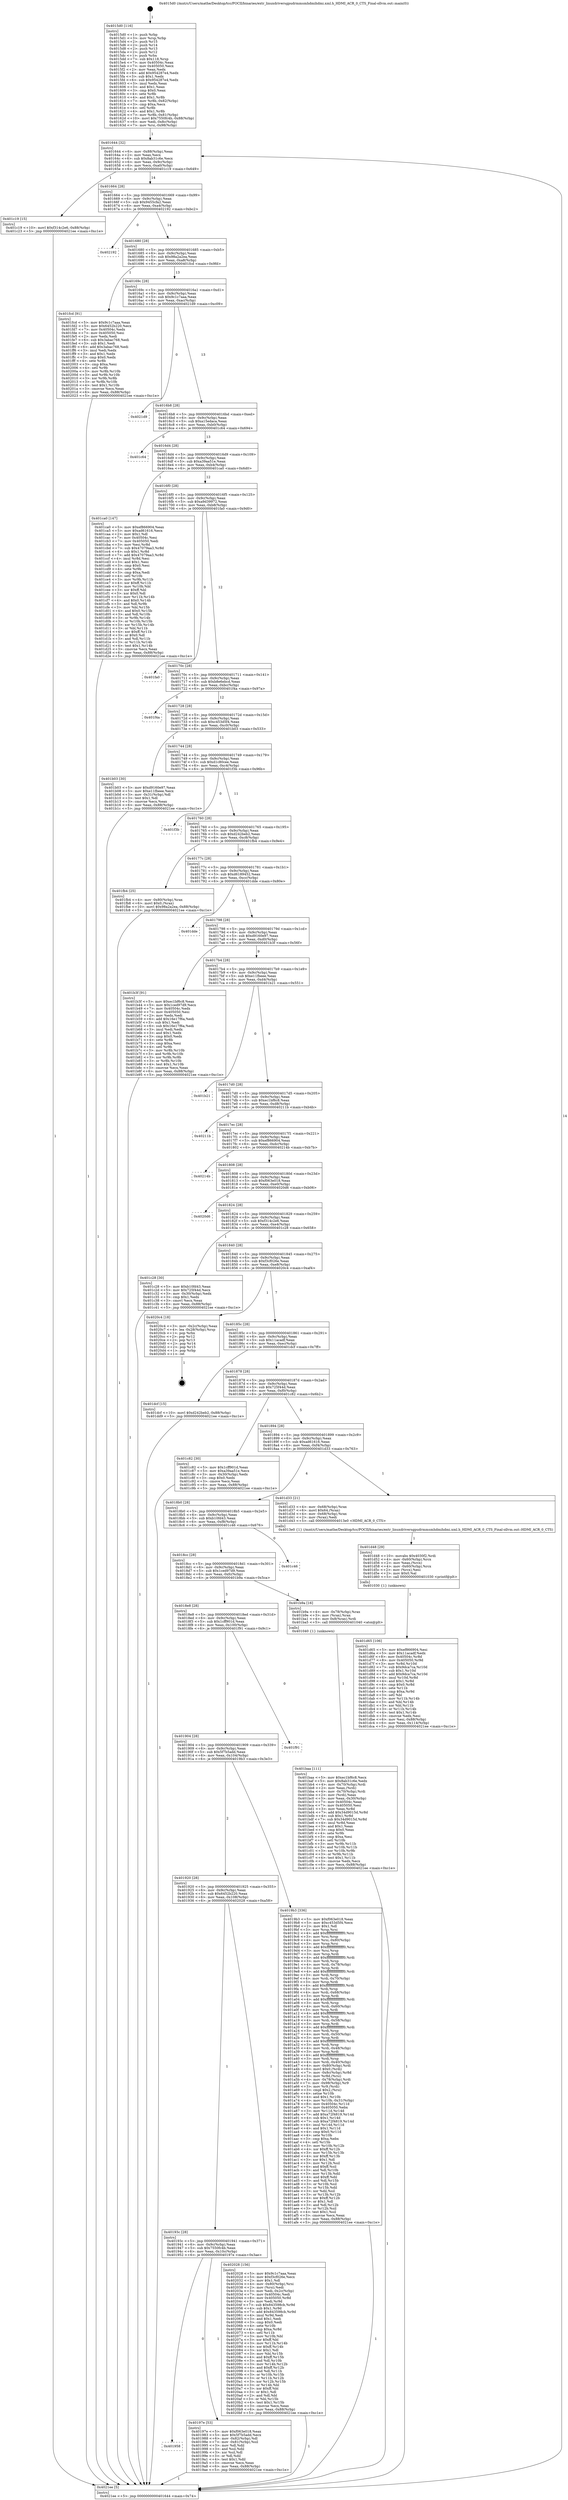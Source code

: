 digraph "0x4015d0" {
  label = "0x4015d0 (/mnt/c/Users/mathe/Desktop/tcc/POCII/binaries/extr_linuxdriversgpudrmmsmhdmihdmi.xml.h_HDMI_ACR_0_CTS_Final-ollvm.out::main(0))"
  labelloc = "t"
  node[shape=record]

  Entry [label="",width=0.3,height=0.3,shape=circle,fillcolor=black,style=filled]
  "0x401644" [label="{
     0x401644 [32]\l
     | [instrs]\l
     &nbsp;&nbsp;0x401644 \<+6\>: mov -0x88(%rbp),%eax\l
     &nbsp;&nbsp;0x40164a \<+2\>: mov %eax,%ecx\l
     &nbsp;&nbsp;0x40164c \<+6\>: sub $0x8ab31c6e,%ecx\l
     &nbsp;&nbsp;0x401652 \<+6\>: mov %eax,-0x9c(%rbp)\l
     &nbsp;&nbsp;0x401658 \<+6\>: mov %ecx,-0xa0(%rbp)\l
     &nbsp;&nbsp;0x40165e \<+6\>: je 0000000000401c19 \<main+0x649\>\l
  }"]
  "0x401c19" [label="{
     0x401c19 [15]\l
     | [instrs]\l
     &nbsp;&nbsp;0x401c19 \<+10\>: movl $0xf314c2e6,-0x88(%rbp)\l
     &nbsp;&nbsp;0x401c23 \<+5\>: jmp 00000000004021ee \<main+0xc1e\>\l
  }"]
  "0x401664" [label="{
     0x401664 [28]\l
     | [instrs]\l
     &nbsp;&nbsp;0x401664 \<+5\>: jmp 0000000000401669 \<main+0x99\>\l
     &nbsp;&nbsp;0x401669 \<+6\>: mov -0x9c(%rbp),%eax\l
     &nbsp;&nbsp;0x40166f \<+5\>: sub $0x9455cfa2,%eax\l
     &nbsp;&nbsp;0x401674 \<+6\>: mov %eax,-0xa4(%rbp)\l
     &nbsp;&nbsp;0x40167a \<+6\>: je 0000000000402192 \<main+0xbc2\>\l
  }"]
  Exit [label="",width=0.3,height=0.3,shape=circle,fillcolor=black,style=filled,peripheries=2]
  "0x402192" [label="{
     0x402192\l
  }", style=dashed]
  "0x401680" [label="{
     0x401680 [28]\l
     | [instrs]\l
     &nbsp;&nbsp;0x401680 \<+5\>: jmp 0000000000401685 \<main+0xb5\>\l
     &nbsp;&nbsp;0x401685 \<+6\>: mov -0x9c(%rbp),%eax\l
     &nbsp;&nbsp;0x40168b \<+5\>: sub $0x98a2a2ea,%eax\l
     &nbsp;&nbsp;0x401690 \<+6\>: mov %eax,-0xa8(%rbp)\l
     &nbsp;&nbsp;0x401696 \<+6\>: je 0000000000401fcd \<main+0x9fd\>\l
  }"]
  "0x401d65" [label="{
     0x401d65 [106]\l
     | [instrs]\l
     &nbsp;&nbsp;0x401d65 \<+5\>: mov $0xef866904,%esi\l
     &nbsp;&nbsp;0x401d6a \<+5\>: mov $0x11acadf,%edx\l
     &nbsp;&nbsp;0x401d6f \<+8\>: mov 0x40504c,%r8d\l
     &nbsp;&nbsp;0x401d77 \<+8\>: mov 0x405050,%r9d\l
     &nbsp;&nbsp;0x401d7f \<+3\>: mov %r8d,%r10d\l
     &nbsp;&nbsp;0x401d82 \<+7\>: sub $0x9dca7ca,%r10d\l
     &nbsp;&nbsp;0x401d89 \<+4\>: sub $0x1,%r10d\l
     &nbsp;&nbsp;0x401d8d \<+7\>: add $0x9dca7ca,%r10d\l
     &nbsp;&nbsp;0x401d94 \<+4\>: imul %r10d,%r8d\l
     &nbsp;&nbsp;0x401d98 \<+4\>: and $0x1,%r8d\l
     &nbsp;&nbsp;0x401d9c \<+4\>: cmp $0x0,%r8d\l
     &nbsp;&nbsp;0x401da0 \<+4\>: sete %r11b\l
     &nbsp;&nbsp;0x401da4 \<+4\>: cmp $0xa,%r9d\l
     &nbsp;&nbsp;0x401da8 \<+3\>: setl %bl\l
     &nbsp;&nbsp;0x401dab \<+3\>: mov %r11b,%r14b\l
     &nbsp;&nbsp;0x401dae \<+3\>: and %bl,%r14b\l
     &nbsp;&nbsp;0x401db1 \<+3\>: xor %bl,%r11b\l
     &nbsp;&nbsp;0x401db4 \<+3\>: or %r11b,%r14b\l
     &nbsp;&nbsp;0x401db7 \<+4\>: test $0x1,%r14b\l
     &nbsp;&nbsp;0x401dbb \<+3\>: cmovne %edx,%esi\l
     &nbsp;&nbsp;0x401dbe \<+6\>: mov %esi,-0x88(%rbp)\l
     &nbsp;&nbsp;0x401dc4 \<+6\>: mov %eax,-0x114(%rbp)\l
     &nbsp;&nbsp;0x401dca \<+5\>: jmp 00000000004021ee \<main+0xc1e\>\l
  }"]
  "0x401fcd" [label="{
     0x401fcd [91]\l
     | [instrs]\l
     &nbsp;&nbsp;0x401fcd \<+5\>: mov $0x9c1c7aaa,%eax\l
     &nbsp;&nbsp;0x401fd2 \<+5\>: mov $0x6452b220,%ecx\l
     &nbsp;&nbsp;0x401fd7 \<+7\>: mov 0x40504c,%edx\l
     &nbsp;&nbsp;0x401fde \<+7\>: mov 0x405050,%esi\l
     &nbsp;&nbsp;0x401fe5 \<+2\>: mov %edx,%edi\l
     &nbsp;&nbsp;0x401fe7 \<+6\>: sub $0x3abac768,%edi\l
     &nbsp;&nbsp;0x401fed \<+3\>: sub $0x1,%edi\l
     &nbsp;&nbsp;0x401ff0 \<+6\>: add $0x3abac768,%edi\l
     &nbsp;&nbsp;0x401ff6 \<+3\>: imul %edi,%edx\l
     &nbsp;&nbsp;0x401ff9 \<+3\>: and $0x1,%edx\l
     &nbsp;&nbsp;0x401ffc \<+3\>: cmp $0x0,%edx\l
     &nbsp;&nbsp;0x401fff \<+4\>: sete %r8b\l
     &nbsp;&nbsp;0x402003 \<+3\>: cmp $0xa,%esi\l
     &nbsp;&nbsp;0x402006 \<+4\>: setl %r9b\l
     &nbsp;&nbsp;0x40200a \<+3\>: mov %r8b,%r10b\l
     &nbsp;&nbsp;0x40200d \<+3\>: and %r9b,%r10b\l
     &nbsp;&nbsp;0x402010 \<+3\>: xor %r9b,%r8b\l
     &nbsp;&nbsp;0x402013 \<+3\>: or %r8b,%r10b\l
     &nbsp;&nbsp;0x402016 \<+4\>: test $0x1,%r10b\l
     &nbsp;&nbsp;0x40201a \<+3\>: cmovne %ecx,%eax\l
     &nbsp;&nbsp;0x40201d \<+6\>: mov %eax,-0x88(%rbp)\l
     &nbsp;&nbsp;0x402023 \<+5\>: jmp 00000000004021ee \<main+0xc1e\>\l
  }"]
  "0x40169c" [label="{
     0x40169c [28]\l
     | [instrs]\l
     &nbsp;&nbsp;0x40169c \<+5\>: jmp 00000000004016a1 \<main+0xd1\>\l
     &nbsp;&nbsp;0x4016a1 \<+6\>: mov -0x9c(%rbp),%eax\l
     &nbsp;&nbsp;0x4016a7 \<+5\>: sub $0x9c1c7aaa,%eax\l
     &nbsp;&nbsp;0x4016ac \<+6\>: mov %eax,-0xac(%rbp)\l
     &nbsp;&nbsp;0x4016b2 \<+6\>: je 00000000004021d9 \<main+0xc09\>\l
  }"]
  "0x401d48" [label="{
     0x401d48 [29]\l
     | [instrs]\l
     &nbsp;&nbsp;0x401d48 \<+10\>: movabs $0x4030f2,%rdi\l
     &nbsp;&nbsp;0x401d52 \<+4\>: mov -0x60(%rbp),%rcx\l
     &nbsp;&nbsp;0x401d56 \<+2\>: mov %eax,(%rcx)\l
     &nbsp;&nbsp;0x401d58 \<+4\>: mov -0x60(%rbp),%rcx\l
     &nbsp;&nbsp;0x401d5c \<+2\>: mov (%rcx),%esi\l
     &nbsp;&nbsp;0x401d5e \<+2\>: mov $0x0,%al\l
     &nbsp;&nbsp;0x401d60 \<+5\>: call 0000000000401030 \<printf@plt\>\l
     | [calls]\l
     &nbsp;&nbsp;0x401030 \{1\} (unknown)\l
  }"]
  "0x4021d9" [label="{
     0x4021d9\l
  }", style=dashed]
  "0x4016b8" [label="{
     0x4016b8 [28]\l
     | [instrs]\l
     &nbsp;&nbsp;0x4016b8 \<+5\>: jmp 00000000004016bd \<main+0xed\>\l
     &nbsp;&nbsp;0x4016bd \<+6\>: mov -0x9c(%rbp),%eax\l
     &nbsp;&nbsp;0x4016c3 \<+5\>: sub $0xa15edaca,%eax\l
     &nbsp;&nbsp;0x4016c8 \<+6\>: mov %eax,-0xb0(%rbp)\l
     &nbsp;&nbsp;0x4016ce \<+6\>: je 0000000000401c64 \<main+0x694\>\l
  }"]
  "0x401baa" [label="{
     0x401baa [111]\l
     | [instrs]\l
     &nbsp;&nbsp;0x401baa \<+5\>: mov $0xec1bf6c8,%ecx\l
     &nbsp;&nbsp;0x401baf \<+5\>: mov $0x8ab31c6e,%edx\l
     &nbsp;&nbsp;0x401bb4 \<+4\>: mov -0x70(%rbp),%rdi\l
     &nbsp;&nbsp;0x401bb8 \<+2\>: mov %eax,(%rdi)\l
     &nbsp;&nbsp;0x401bba \<+4\>: mov -0x70(%rbp),%rdi\l
     &nbsp;&nbsp;0x401bbe \<+2\>: mov (%rdi),%eax\l
     &nbsp;&nbsp;0x401bc0 \<+3\>: mov %eax,-0x30(%rbp)\l
     &nbsp;&nbsp;0x401bc3 \<+7\>: mov 0x40504c,%eax\l
     &nbsp;&nbsp;0x401bca \<+7\>: mov 0x405050,%esi\l
     &nbsp;&nbsp;0x401bd1 \<+3\>: mov %eax,%r8d\l
     &nbsp;&nbsp;0x401bd4 \<+7\>: add $0x34d9015d,%r8d\l
     &nbsp;&nbsp;0x401bdb \<+4\>: sub $0x1,%r8d\l
     &nbsp;&nbsp;0x401bdf \<+7\>: sub $0x34d9015d,%r8d\l
     &nbsp;&nbsp;0x401be6 \<+4\>: imul %r8d,%eax\l
     &nbsp;&nbsp;0x401bea \<+3\>: and $0x1,%eax\l
     &nbsp;&nbsp;0x401bed \<+3\>: cmp $0x0,%eax\l
     &nbsp;&nbsp;0x401bf0 \<+4\>: sete %r9b\l
     &nbsp;&nbsp;0x401bf4 \<+3\>: cmp $0xa,%esi\l
     &nbsp;&nbsp;0x401bf7 \<+4\>: setl %r10b\l
     &nbsp;&nbsp;0x401bfb \<+3\>: mov %r9b,%r11b\l
     &nbsp;&nbsp;0x401bfe \<+3\>: and %r10b,%r11b\l
     &nbsp;&nbsp;0x401c01 \<+3\>: xor %r10b,%r9b\l
     &nbsp;&nbsp;0x401c04 \<+3\>: or %r9b,%r11b\l
     &nbsp;&nbsp;0x401c07 \<+4\>: test $0x1,%r11b\l
     &nbsp;&nbsp;0x401c0b \<+3\>: cmovne %edx,%ecx\l
     &nbsp;&nbsp;0x401c0e \<+6\>: mov %ecx,-0x88(%rbp)\l
     &nbsp;&nbsp;0x401c14 \<+5\>: jmp 00000000004021ee \<main+0xc1e\>\l
  }"]
  "0x401c64" [label="{
     0x401c64\l
  }", style=dashed]
  "0x4016d4" [label="{
     0x4016d4 [28]\l
     | [instrs]\l
     &nbsp;&nbsp;0x4016d4 \<+5\>: jmp 00000000004016d9 \<main+0x109\>\l
     &nbsp;&nbsp;0x4016d9 \<+6\>: mov -0x9c(%rbp),%eax\l
     &nbsp;&nbsp;0x4016df \<+5\>: sub $0xa39aa51e,%eax\l
     &nbsp;&nbsp;0x4016e4 \<+6\>: mov %eax,-0xb4(%rbp)\l
     &nbsp;&nbsp;0x4016ea \<+6\>: je 0000000000401ca0 \<main+0x6d0\>\l
  }"]
  "0x4015d0" [label="{
     0x4015d0 [116]\l
     | [instrs]\l
     &nbsp;&nbsp;0x4015d0 \<+1\>: push %rbp\l
     &nbsp;&nbsp;0x4015d1 \<+3\>: mov %rsp,%rbp\l
     &nbsp;&nbsp;0x4015d4 \<+2\>: push %r15\l
     &nbsp;&nbsp;0x4015d6 \<+2\>: push %r14\l
     &nbsp;&nbsp;0x4015d8 \<+2\>: push %r13\l
     &nbsp;&nbsp;0x4015da \<+2\>: push %r12\l
     &nbsp;&nbsp;0x4015dc \<+1\>: push %rbx\l
     &nbsp;&nbsp;0x4015dd \<+7\>: sub $0x118,%rsp\l
     &nbsp;&nbsp;0x4015e4 \<+7\>: mov 0x40504c,%eax\l
     &nbsp;&nbsp;0x4015eb \<+7\>: mov 0x405050,%ecx\l
     &nbsp;&nbsp;0x4015f2 \<+2\>: mov %eax,%edx\l
     &nbsp;&nbsp;0x4015f4 \<+6\>: add $0x954287e4,%edx\l
     &nbsp;&nbsp;0x4015fa \<+3\>: sub $0x1,%edx\l
     &nbsp;&nbsp;0x4015fd \<+6\>: sub $0x954287e4,%edx\l
     &nbsp;&nbsp;0x401603 \<+3\>: imul %edx,%eax\l
     &nbsp;&nbsp;0x401606 \<+3\>: and $0x1,%eax\l
     &nbsp;&nbsp;0x401609 \<+3\>: cmp $0x0,%eax\l
     &nbsp;&nbsp;0x40160c \<+4\>: sete %r8b\l
     &nbsp;&nbsp;0x401610 \<+4\>: and $0x1,%r8b\l
     &nbsp;&nbsp;0x401614 \<+7\>: mov %r8b,-0x82(%rbp)\l
     &nbsp;&nbsp;0x40161b \<+3\>: cmp $0xa,%ecx\l
     &nbsp;&nbsp;0x40161e \<+4\>: setl %r8b\l
     &nbsp;&nbsp;0x401622 \<+4\>: and $0x1,%r8b\l
     &nbsp;&nbsp;0x401626 \<+7\>: mov %r8b,-0x81(%rbp)\l
     &nbsp;&nbsp;0x40162d \<+10\>: movl $0x7550fc4b,-0x88(%rbp)\l
     &nbsp;&nbsp;0x401637 \<+6\>: mov %edi,-0x8c(%rbp)\l
     &nbsp;&nbsp;0x40163d \<+7\>: mov %rsi,-0x98(%rbp)\l
  }"]
  "0x401ca0" [label="{
     0x401ca0 [147]\l
     | [instrs]\l
     &nbsp;&nbsp;0x401ca0 \<+5\>: mov $0xef866904,%eax\l
     &nbsp;&nbsp;0x401ca5 \<+5\>: mov $0xad61616,%ecx\l
     &nbsp;&nbsp;0x401caa \<+2\>: mov $0x1,%dl\l
     &nbsp;&nbsp;0x401cac \<+7\>: mov 0x40504c,%esi\l
     &nbsp;&nbsp;0x401cb3 \<+7\>: mov 0x405050,%edi\l
     &nbsp;&nbsp;0x401cba \<+3\>: mov %esi,%r8d\l
     &nbsp;&nbsp;0x401cbd \<+7\>: sub $0x47079aa3,%r8d\l
     &nbsp;&nbsp;0x401cc4 \<+4\>: sub $0x1,%r8d\l
     &nbsp;&nbsp;0x401cc8 \<+7\>: add $0x47079aa3,%r8d\l
     &nbsp;&nbsp;0x401ccf \<+4\>: imul %r8d,%esi\l
     &nbsp;&nbsp;0x401cd3 \<+3\>: and $0x1,%esi\l
     &nbsp;&nbsp;0x401cd6 \<+3\>: cmp $0x0,%esi\l
     &nbsp;&nbsp;0x401cd9 \<+4\>: sete %r9b\l
     &nbsp;&nbsp;0x401cdd \<+3\>: cmp $0xa,%edi\l
     &nbsp;&nbsp;0x401ce0 \<+4\>: setl %r10b\l
     &nbsp;&nbsp;0x401ce4 \<+3\>: mov %r9b,%r11b\l
     &nbsp;&nbsp;0x401ce7 \<+4\>: xor $0xff,%r11b\l
     &nbsp;&nbsp;0x401ceb \<+3\>: mov %r10b,%bl\l
     &nbsp;&nbsp;0x401cee \<+3\>: xor $0xff,%bl\l
     &nbsp;&nbsp;0x401cf1 \<+3\>: xor $0x0,%dl\l
     &nbsp;&nbsp;0x401cf4 \<+3\>: mov %r11b,%r14b\l
     &nbsp;&nbsp;0x401cf7 \<+4\>: and $0x0,%r14b\l
     &nbsp;&nbsp;0x401cfb \<+3\>: and %dl,%r9b\l
     &nbsp;&nbsp;0x401cfe \<+3\>: mov %bl,%r15b\l
     &nbsp;&nbsp;0x401d01 \<+4\>: and $0x0,%r15b\l
     &nbsp;&nbsp;0x401d05 \<+3\>: and %dl,%r10b\l
     &nbsp;&nbsp;0x401d08 \<+3\>: or %r9b,%r14b\l
     &nbsp;&nbsp;0x401d0b \<+3\>: or %r10b,%r15b\l
     &nbsp;&nbsp;0x401d0e \<+3\>: xor %r15b,%r14b\l
     &nbsp;&nbsp;0x401d11 \<+3\>: or %bl,%r11b\l
     &nbsp;&nbsp;0x401d14 \<+4\>: xor $0xff,%r11b\l
     &nbsp;&nbsp;0x401d18 \<+3\>: or $0x0,%dl\l
     &nbsp;&nbsp;0x401d1b \<+3\>: and %dl,%r11b\l
     &nbsp;&nbsp;0x401d1e \<+3\>: or %r11b,%r14b\l
     &nbsp;&nbsp;0x401d21 \<+4\>: test $0x1,%r14b\l
     &nbsp;&nbsp;0x401d25 \<+3\>: cmovne %ecx,%eax\l
     &nbsp;&nbsp;0x401d28 \<+6\>: mov %eax,-0x88(%rbp)\l
     &nbsp;&nbsp;0x401d2e \<+5\>: jmp 00000000004021ee \<main+0xc1e\>\l
  }"]
  "0x4016f0" [label="{
     0x4016f0 [28]\l
     | [instrs]\l
     &nbsp;&nbsp;0x4016f0 \<+5\>: jmp 00000000004016f5 \<main+0x125\>\l
     &nbsp;&nbsp;0x4016f5 \<+6\>: mov -0x9c(%rbp),%eax\l
     &nbsp;&nbsp;0x4016fb \<+5\>: sub $0xa9d39972,%eax\l
     &nbsp;&nbsp;0x401700 \<+6\>: mov %eax,-0xb8(%rbp)\l
     &nbsp;&nbsp;0x401706 \<+6\>: je 0000000000401fa0 \<main+0x9d0\>\l
  }"]
  "0x4021ee" [label="{
     0x4021ee [5]\l
     | [instrs]\l
     &nbsp;&nbsp;0x4021ee \<+5\>: jmp 0000000000401644 \<main+0x74\>\l
  }"]
  "0x401fa0" [label="{
     0x401fa0\l
  }", style=dashed]
  "0x40170c" [label="{
     0x40170c [28]\l
     | [instrs]\l
     &nbsp;&nbsp;0x40170c \<+5\>: jmp 0000000000401711 \<main+0x141\>\l
     &nbsp;&nbsp;0x401711 \<+6\>: mov -0x9c(%rbp),%eax\l
     &nbsp;&nbsp;0x401717 \<+5\>: sub $0xb8e6ebcd,%eax\l
     &nbsp;&nbsp;0x40171c \<+6\>: mov %eax,-0xbc(%rbp)\l
     &nbsp;&nbsp;0x401722 \<+6\>: je 0000000000401f4a \<main+0x97a\>\l
  }"]
  "0x401958" [label="{
     0x401958\l
  }", style=dashed]
  "0x401f4a" [label="{
     0x401f4a\l
  }", style=dashed]
  "0x401728" [label="{
     0x401728 [28]\l
     | [instrs]\l
     &nbsp;&nbsp;0x401728 \<+5\>: jmp 000000000040172d \<main+0x15d\>\l
     &nbsp;&nbsp;0x40172d \<+6\>: mov -0x9c(%rbp),%eax\l
     &nbsp;&nbsp;0x401733 \<+5\>: sub $0xc453d5f4,%eax\l
     &nbsp;&nbsp;0x401738 \<+6\>: mov %eax,-0xc0(%rbp)\l
     &nbsp;&nbsp;0x40173e \<+6\>: je 0000000000401b03 \<main+0x533\>\l
  }"]
  "0x40197e" [label="{
     0x40197e [53]\l
     | [instrs]\l
     &nbsp;&nbsp;0x40197e \<+5\>: mov $0xf063e018,%eax\l
     &nbsp;&nbsp;0x401983 \<+5\>: mov $0x5f7b5add,%ecx\l
     &nbsp;&nbsp;0x401988 \<+6\>: mov -0x82(%rbp),%dl\l
     &nbsp;&nbsp;0x40198e \<+7\>: mov -0x81(%rbp),%sil\l
     &nbsp;&nbsp;0x401995 \<+3\>: mov %dl,%dil\l
     &nbsp;&nbsp;0x401998 \<+3\>: and %sil,%dil\l
     &nbsp;&nbsp;0x40199b \<+3\>: xor %sil,%dl\l
     &nbsp;&nbsp;0x40199e \<+3\>: or %dl,%dil\l
     &nbsp;&nbsp;0x4019a1 \<+4\>: test $0x1,%dil\l
     &nbsp;&nbsp;0x4019a5 \<+3\>: cmovne %ecx,%eax\l
     &nbsp;&nbsp;0x4019a8 \<+6\>: mov %eax,-0x88(%rbp)\l
     &nbsp;&nbsp;0x4019ae \<+5\>: jmp 00000000004021ee \<main+0xc1e\>\l
  }"]
  "0x401b03" [label="{
     0x401b03 [30]\l
     | [instrs]\l
     &nbsp;&nbsp;0x401b03 \<+5\>: mov $0xd9160e97,%eax\l
     &nbsp;&nbsp;0x401b08 \<+5\>: mov $0xe11fbeee,%ecx\l
     &nbsp;&nbsp;0x401b0d \<+3\>: mov -0x31(%rbp),%dl\l
     &nbsp;&nbsp;0x401b10 \<+3\>: test $0x1,%dl\l
     &nbsp;&nbsp;0x401b13 \<+3\>: cmovne %ecx,%eax\l
     &nbsp;&nbsp;0x401b16 \<+6\>: mov %eax,-0x88(%rbp)\l
     &nbsp;&nbsp;0x401b1c \<+5\>: jmp 00000000004021ee \<main+0xc1e\>\l
  }"]
  "0x401744" [label="{
     0x401744 [28]\l
     | [instrs]\l
     &nbsp;&nbsp;0x401744 \<+5\>: jmp 0000000000401749 \<main+0x179\>\l
     &nbsp;&nbsp;0x401749 \<+6\>: mov -0x9c(%rbp),%eax\l
     &nbsp;&nbsp;0x40174f \<+5\>: sub $0xd1c80cee,%eax\l
     &nbsp;&nbsp;0x401754 \<+6\>: mov %eax,-0xc4(%rbp)\l
     &nbsp;&nbsp;0x40175a \<+6\>: je 0000000000401f3b \<main+0x96b\>\l
  }"]
  "0x40193c" [label="{
     0x40193c [28]\l
     | [instrs]\l
     &nbsp;&nbsp;0x40193c \<+5\>: jmp 0000000000401941 \<main+0x371\>\l
     &nbsp;&nbsp;0x401941 \<+6\>: mov -0x9c(%rbp),%eax\l
     &nbsp;&nbsp;0x401947 \<+5\>: sub $0x7550fc4b,%eax\l
     &nbsp;&nbsp;0x40194c \<+6\>: mov %eax,-0x10c(%rbp)\l
     &nbsp;&nbsp;0x401952 \<+6\>: je 000000000040197e \<main+0x3ae\>\l
  }"]
  "0x401f3b" [label="{
     0x401f3b\l
  }", style=dashed]
  "0x401760" [label="{
     0x401760 [28]\l
     | [instrs]\l
     &nbsp;&nbsp;0x401760 \<+5\>: jmp 0000000000401765 \<main+0x195\>\l
     &nbsp;&nbsp;0x401765 \<+6\>: mov -0x9c(%rbp),%eax\l
     &nbsp;&nbsp;0x40176b \<+5\>: sub $0xd242beb2,%eax\l
     &nbsp;&nbsp;0x401770 \<+6\>: mov %eax,-0xc8(%rbp)\l
     &nbsp;&nbsp;0x401776 \<+6\>: je 0000000000401fb4 \<main+0x9e4\>\l
  }"]
  "0x402028" [label="{
     0x402028 [156]\l
     | [instrs]\l
     &nbsp;&nbsp;0x402028 \<+5\>: mov $0x9c1c7aaa,%eax\l
     &nbsp;&nbsp;0x40202d \<+5\>: mov $0xf3cf026e,%ecx\l
     &nbsp;&nbsp;0x402032 \<+2\>: mov $0x1,%dl\l
     &nbsp;&nbsp;0x402034 \<+4\>: mov -0x80(%rbp),%rsi\l
     &nbsp;&nbsp;0x402038 \<+2\>: mov (%rsi),%edi\l
     &nbsp;&nbsp;0x40203a \<+3\>: mov %edi,-0x2c(%rbp)\l
     &nbsp;&nbsp;0x40203d \<+7\>: mov 0x40504c,%edi\l
     &nbsp;&nbsp;0x402044 \<+8\>: mov 0x405050,%r8d\l
     &nbsp;&nbsp;0x40204c \<+3\>: mov %edi,%r9d\l
     &nbsp;&nbsp;0x40204f \<+7\>: sub $0x843598cb,%r9d\l
     &nbsp;&nbsp;0x402056 \<+4\>: sub $0x1,%r9d\l
     &nbsp;&nbsp;0x40205a \<+7\>: add $0x843598cb,%r9d\l
     &nbsp;&nbsp;0x402061 \<+4\>: imul %r9d,%edi\l
     &nbsp;&nbsp;0x402065 \<+3\>: and $0x1,%edi\l
     &nbsp;&nbsp;0x402068 \<+3\>: cmp $0x0,%edi\l
     &nbsp;&nbsp;0x40206b \<+4\>: sete %r10b\l
     &nbsp;&nbsp;0x40206f \<+4\>: cmp $0xa,%r8d\l
     &nbsp;&nbsp;0x402073 \<+4\>: setl %r11b\l
     &nbsp;&nbsp;0x402077 \<+3\>: mov %r10b,%bl\l
     &nbsp;&nbsp;0x40207a \<+3\>: xor $0xff,%bl\l
     &nbsp;&nbsp;0x40207d \<+3\>: mov %r11b,%r14b\l
     &nbsp;&nbsp;0x402080 \<+4\>: xor $0xff,%r14b\l
     &nbsp;&nbsp;0x402084 \<+3\>: xor $0x1,%dl\l
     &nbsp;&nbsp;0x402087 \<+3\>: mov %bl,%r15b\l
     &nbsp;&nbsp;0x40208a \<+4\>: and $0xff,%r15b\l
     &nbsp;&nbsp;0x40208e \<+3\>: and %dl,%r10b\l
     &nbsp;&nbsp;0x402091 \<+3\>: mov %r14b,%r12b\l
     &nbsp;&nbsp;0x402094 \<+4\>: and $0xff,%r12b\l
     &nbsp;&nbsp;0x402098 \<+3\>: and %dl,%r11b\l
     &nbsp;&nbsp;0x40209b \<+3\>: or %r10b,%r15b\l
     &nbsp;&nbsp;0x40209e \<+3\>: or %r11b,%r12b\l
     &nbsp;&nbsp;0x4020a1 \<+3\>: xor %r12b,%r15b\l
     &nbsp;&nbsp;0x4020a4 \<+3\>: or %r14b,%bl\l
     &nbsp;&nbsp;0x4020a7 \<+3\>: xor $0xff,%bl\l
     &nbsp;&nbsp;0x4020aa \<+3\>: or $0x1,%dl\l
     &nbsp;&nbsp;0x4020ad \<+2\>: and %dl,%bl\l
     &nbsp;&nbsp;0x4020af \<+3\>: or %bl,%r15b\l
     &nbsp;&nbsp;0x4020b2 \<+4\>: test $0x1,%r15b\l
     &nbsp;&nbsp;0x4020b6 \<+3\>: cmovne %ecx,%eax\l
     &nbsp;&nbsp;0x4020b9 \<+6\>: mov %eax,-0x88(%rbp)\l
     &nbsp;&nbsp;0x4020bf \<+5\>: jmp 00000000004021ee \<main+0xc1e\>\l
  }"]
  "0x401fb4" [label="{
     0x401fb4 [25]\l
     | [instrs]\l
     &nbsp;&nbsp;0x401fb4 \<+4\>: mov -0x80(%rbp),%rax\l
     &nbsp;&nbsp;0x401fb8 \<+6\>: movl $0x0,(%rax)\l
     &nbsp;&nbsp;0x401fbe \<+10\>: movl $0x98a2a2ea,-0x88(%rbp)\l
     &nbsp;&nbsp;0x401fc8 \<+5\>: jmp 00000000004021ee \<main+0xc1e\>\l
  }"]
  "0x40177c" [label="{
     0x40177c [28]\l
     | [instrs]\l
     &nbsp;&nbsp;0x40177c \<+5\>: jmp 0000000000401781 \<main+0x1b1\>\l
     &nbsp;&nbsp;0x401781 \<+6\>: mov -0x9c(%rbp),%eax\l
     &nbsp;&nbsp;0x401787 \<+5\>: sub $0xd6189452,%eax\l
     &nbsp;&nbsp;0x40178c \<+6\>: mov %eax,-0xcc(%rbp)\l
     &nbsp;&nbsp;0x401792 \<+6\>: je 0000000000401dde \<main+0x80e\>\l
  }"]
  "0x401920" [label="{
     0x401920 [28]\l
     | [instrs]\l
     &nbsp;&nbsp;0x401920 \<+5\>: jmp 0000000000401925 \<main+0x355\>\l
     &nbsp;&nbsp;0x401925 \<+6\>: mov -0x9c(%rbp),%eax\l
     &nbsp;&nbsp;0x40192b \<+5\>: sub $0x6452b220,%eax\l
     &nbsp;&nbsp;0x401930 \<+6\>: mov %eax,-0x108(%rbp)\l
     &nbsp;&nbsp;0x401936 \<+6\>: je 0000000000402028 \<main+0xa58\>\l
  }"]
  "0x401dde" [label="{
     0x401dde\l
  }", style=dashed]
  "0x401798" [label="{
     0x401798 [28]\l
     | [instrs]\l
     &nbsp;&nbsp;0x401798 \<+5\>: jmp 000000000040179d \<main+0x1cd\>\l
     &nbsp;&nbsp;0x40179d \<+6\>: mov -0x9c(%rbp),%eax\l
     &nbsp;&nbsp;0x4017a3 \<+5\>: sub $0xd9160e97,%eax\l
     &nbsp;&nbsp;0x4017a8 \<+6\>: mov %eax,-0xd0(%rbp)\l
     &nbsp;&nbsp;0x4017ae \<+6\>: je 0000000000401b3f \<main+0x56f\>\l
  }"]
  "0x4019b3" [label="{
     0x4019b3 [336]\l
     | [instrs]\l
     &nbsp;&nbsp;0x4019b3 \<+5\>: mov $0xf063e018,%eax\l
     &nbsp;&nbsp;0x4019b8 \<+5\>: mov $0xc453d5f4,%ecx\l
     &nbsp;&nbsp;0x4019bd \<+2\>: mov $0x1,%dl\l
     &nbsp;&nbsp;0x4019bf \<+3\>: mov %rsp,%rsi\l
     &nbsp;&nbsp;0x4019c2 \<+4\>: add $0xfffffffffffffff0,%rsi\l
     &nbsp;&nbsp;0x4019c6 \<+3\>: mov %rsi,%rsp\l
     &nbsp;&nbsp;0x4019c9 \<+4\>: mov %rsi,-0x80(%rbp)\l
     &nbsp;&nbsp;0x4019cd \<+3\>: mov %rsp,%rsi\l
     &nbsp;&nbsp;0x4019d0 \<+4\>: add $0xfffffffffffffff0,%rsi\l
     &nbsp;&nbsp;0x4019d4 \<+3\>: mov %rsi,%rsp\l
     &nbsp;&nbsp;0x4019d7 \<+3\>: mov %rsp,%rdi\l
     &nbsp;&nbsp;0x4019da \<+4\>: add $0xfffffffffffffff0,%rdi\l
     &nbsp;&nbsp;0x4019de \<+3\>: mov %rdi,%rsp\l
     &nbsp;&nbsp;0x4019e1 \<+4\>: mov %rdi,-0x78(%rbp)\l
     &nbsp;&nbsp;0x4019e5 \<+3\>: mov %rsp,%rdi\l
     &nbsp;&nbsp;0x4019e8 \<+4\>: add $0xfffffffffffffff0,%rdi\l
     &nbsp;&nbsp;0x4019ec \<+3\>: mov %rdi,%rsp\l
     &nbsp;&nbsp;0x4019ef \<+4\>: mov %rdi,-0x70(%rbp)\l
     &nbsp;&nbsp;0x4019f3 \<+3\>: mov %rsp,%rdi\l
     &nbsp;&nbsp;0x4019f6 \<+4\>: add $0xfffffffffffffff0,%rdi\l
     &nbsp;&nbsp;0x4019fa \<+3\>: mov %rdi,%rsp\l
     &nbsp;&nbsp;0x4019fd \<+4\>: mov %rdi,-0x68(%rbp)\l
     &nbsp;&nbsp;0x401a01 \<+3\>: mov %rsp,%rdi\l
     &nbsp;&nbsp;0x401a04 \<+4\>: add $0xfffffffffffffff0,%rdi\l
     &nbsp;&nbsp;0x401a08 \<+3\>: mov %rdi,%rsp\l
     &nbsp;&nbsp;0x401a0b \<+4\>: mov %rdi,-0x60(%rbp)\l
     &nbsp;&nbsp;0x401a0f \<+3\>: mov %rsp,%rdi\l
     &nbsp;&nbsp;0x401a12 \<+4\>: add $0xfffffffffffffff0,%rdi\l
     &nbsp;&nbsp;0x401a16 \<+3\>: mov %rdi,%rsp\l
     &nbsp;&nbsp;0x401a19 \<+4\>: mov %rdi,-0x58(%rbp)\l
     &nbsp;&nbsp;0x401a1d \<+3\>: mov %rsp,%rdi\l
     &nbsp;&nbsp;0x401a20 \<+4\>: add $0xfffffffffffffff0,%rdi\l
     &nbsp;&nbsp;0x401a24 \<+3\>: mov %rdi,%rsp\l
     &nbsp;&nbsp;0x401a27 \<+4\>: mov %rdi,-0x50(%rbp)\l
     &nbsp;&nbsp;0x401a2b \<+3\>: mov %rsp,%rdi\l
     &nbsp;&nbsp;0x401a2e \<+4\>: add $0xfffffffffffffff0,%rdi\l
     &nbsp;&nbsp;0x401a32 \<+3\>: mov %rdi,%rsp\l
     &nbsp;&nbsp;0x401a35 \<+4\>: mov %rdi,-0x48(%rbp)\l
     &nbsp;&nbsp;0x401a39 \<+3\>: mov %rsp,%rdi\l
     &nbsp;&nbsp;0x401a3c \<+4\>: add $0xfffffffffffffff0,%rdi\l
     &nbsp;&nbsp;0x401a40 \<+3\>: mov %rdi,%rsp\l
     &nbsp;&nbsp;0x401a43 \<+4\>: mov %rdi,-0x40(%rbp)\l
     &nbsp;&nbsp;0x401a47 \<+4\>: mov -0x80(%rbp),%rdi\l
     &nbsp;&nbsp;0x401a4b \<+6\>: movl $0x0,(%rdi)\l
     &nbsp;&nbsp;0x401a51 \<+7\>: mov -0x8c(%rbp),%r8d\l
     &nbsp;&nbsp;0x401a58 \<+3\>: mov %r8d,(%rsi)\l
     &nbsp;&nbsp;0x401a5b \<+4\>: mov -0x78(%rbp),%rdi\l
     &nbsp;&nbsp;0x401a5f \<+7\>: mov -0x98(%rbp),%r9\l
     &nbsp;&nbsp;0x401a66 \<+3\>: mov %r9,(%rdi)\l
     &nbsp;&nbsp;0x401a69 \<+3\>: cmpl $0x2,(%rsi)\l
     &nbsp;&nbsp;0x401a6c \<+4\>: setne %r10b\l
     &nbsp;&nbsp;0x401a70 \<+4\>: and $0x1,%r10b\l
     &nbsp;&nbsp;0x401a74 \<+4\>: mov %r10b,-0x31(%rbp)\l
     &nbsp;&nbsp;0x401a78 \<+8\>: mov 0x40504c,%r11d\l
     &nbsp;&nbsp;0x401a80 \<+7\>: mov 0x405050,%ebx\l
     &nbsp;&nbsp;0x401a87 \<+3\>: mov %r11d,%r14d\l
     &nbsp;&nbsp;0x401a8a \<+7\>: add $0xa72f4819,%r14d\l
     &nbsp;&nbsp;0x401a91 \<+4\>: sub $0x1,%r14d\l
     &nbsp;&nbsp;0x401a95 \<+7\>: sub $0xa72f4819,%r14d\l
     &nbsp;&nbsp;0x401a9c \<+4\>: imul %r14d,%r11d\l
     &nbsp;&nbsp;0x401aa0 \<+4\>: and $0x1,%r11d\l
     &nbsp;&nbsp;0x401aa4 \<+4\>: cmp $0x0,%r11d\l
     &nbsp;&nbsp;0x401aa8 \<+4\>: sete %r10b\l
     &nbsp;&nbsp;0x401aac \<+3\>: cmp $0xa,%ebx\l
     &nbsp;&nbsp;0x401aaf \<+4\>: setl %r15b\l
     &nbsp;&nbsp;0x401ab3 \<+3\>: mov %r10b,%r12b\l
     &nbsp;&nbsp;0x401ab6 \<+4\>: xor $0xff,%r12b\l
     &nbsp;&nbsp;0x401aba \<+3\>: mov %r15b,%r13b\l
     &nbsp;&nbsp;0x401abd \<+4\>: xor $0xff,%r13b\l
     &nbsp;&nbsp;0x401ac1 \<+3\>: xor $0x1,%dl\l
     &nbsp;&nbsp;0x401ac4 \<+3\>: mov %r12b,%sil\l
     &nbsp;&nbsp;0x401ac7 \<+4\>: and $0xff,%sil\l
     &nbsp;&nbsp;0x401acb \<+3\>: and %dl,%r10b\l
     &nbsp;&nbsp;0x401ace \<+3\>: mov %r13b,%dil\l
     &nbsp;&nbsp;0x401ad1 \<+4\>: and $0xff,%dil\l
     &nbsp;&nbsp;0x401ad5 \<+3\>: and %dl,%r15b\l
     &nbsp;&nbsp;0x401ad8 \<+3\>: or %r10b,%sil\l
     &nbsp;&nbsp;0x401adb \<+3\>: or %r15b,%dil\l
     &nbsp;&nbsp;0x401ade \<+3\>: xor %dil,%sil\l
     &nbsp;&nbsp;0x401ae1 \<+3\>: or %r13b,%r12b\l
     &nbsp;&nbsp;0x401ae4 \<+4\>: xor $0xff,%r12b\l
     &nbsp;&nbsp;0x401ae8 \<+3\>: or $0x1,%dl\l
     &nbsp;&nbsp;0x401aeb \<+3\>: and %dl,%r12b\l
     &nbsp;&nbsp;0x401aee \<+3\>: or %r12b,%sil\l
     &nbsp;&nbsp;0x401af1 \<+4\>: test $0x1,%sil\l
     &nbsp;&nbsp;0x401af5 \<+3\>: cmovne %ecx,%eax\l
     &nbsp;&nbsp;0x401af8 \<+6\>: mov %eax,-0x88(%rbp)\l
     &nbsp;&nbsp;0x401afe \<+5\>: jmp 00000000004021ee \<main+0xc1e\>\l
  }"]
  "0x401b3f" [label="{
     0x401b3f [91]\l
     | [instrs]\l
     &nbsp;&nbsp;0x401b3f \<+5\>: mov $0xec1bf6c8,%eax\l
     &nbsp;&nbsp;0x401b44 \<+5\>: mov $0x1ced97d9,%ecx\l
     &nbsp;&nbsp;0x401b49 \<+7\>: mov 0x40504c,%edx\l
     &nbsp;&nbsp;0x401b50 \<+7\>: mov 0x405050,%esi\l
     &nbsp;&nbsp;0x401b57 \<+2\>: mov %edx,%edi\l
     &nbsp;&nbsp;0x401b59 \<+6\>: add $0x16e17f6a,%edi\l
     &nbsp;&nbsp;0x401b5f \<+3\>: sub $0x1,%edi\l
     &nbsp;&nbsp;0x401b62 \<+6\>: sub $0x16e17f6a,%edi\l
     &nbsp;&nbsp;0x401b68 \<+3\>: imul %edi,%edx\l
     &nbsp;&nbsp;0x401b6b \<+3\>: and $0x1,%edx\l
     &nbsp;&nbsp;0x401b6e \<+3\>: cmp $0x0,%edx\l
     &nbsp;&nbsp;0x401b71 \<+4\>: sete %r8b\l
     &nbsp;&nbsp;0x401b75 \<+3\>: cmp $0xa,%esi\l
     &nbsp;&nbsp;0x401b78 \<+4\>: setl %r9b\l
     &nbsp;&nbsp;0x401b7c \<+3\>: mov %r8b,%r10b\l
     &nbsp;&nbsp;0x401b7f \<+3\>: and %r9b,%r10b\l
     &nbsp;&nbsp;0x401b82 \<+3\>: xor %r9b,%r8b\l
     &nbsp;&nbsp;0x401b85 \<+3\>: or %r8b,%r10b\l
     &nbsp;&nbsp;0x401b88 \<+4\>: test $0x1,%r10b\l
     &nbsp;&nbsp;0x401b8c \<+3\>: cmovne %ecx,%eax\l
     &nbsp;&nbsp;0x401b8f \<+6\>: mov %eax,-0x88(%rbp)\l
     &nbsp;&nbsp;0x401b95 \<+5\>: jmp 00000000004021ee \<main+0xc1e\>\l
  }"]
  "0x4017b4" [label="{
     0x4017b4 [28]\l
     | [instrs]\l
     &nbsp;&nbsp;0x4017b4 \<+5\>: jmp 00000000004017b9 \<main+0x1e9\>\l
     &nbsp;&nbsp;0x4017b9 \<+6\>: mov -0x9c(%rbp),%eax\l
     &nbsp;&nbsp;0x4017bf \<+5\>: sub $0xe11fbeee,%eax\l
     &nbsp;&nbsp;0x4017c4 \<+6\>: mov %eax,-0xd4(%rbp)\l
     &nbsp;&nbsp;0x4017ca \<+6\>: je 0000000000401b21 \<main+0x551\>\l
  }"]
  "0x401904" [label="{
     0x401904 [28]\l
     | [instrs]\l
     &nbsp;&nbsp;0x401904 \<+5\>: jmp 0000000000401909 \<main+0x339\>\l
     &nbsp;&nbsp;0x401909 \<+6\>: mov -0x9c(%rbp),%eax\l
     &nbsp;&nbsp;0x40190f \<+5\>: sub $0x5f7b5add,%eax\l
     &nbsp;&nbsp;0x401914 \<+6\>: mov %eax,-0x104(%rbp)\l
     &nbsp;&nbsp;0x40191a \<+6\>: je 00000000004019b3 \<main+0x3e3\>\l
  }"]
  "0x401b21" [label="{
     0x401b21\l
  }", style=dashed]
  "0x4017d0" [label="{
     0x4017d0 [28]\l
     | [instrs]\l
     &nbsp;&nbsp;0x4017d0 \<+5\>: jmp 00000000004017d5 \<main+0x205\>\l
     &nbsp;&nbsp;0x4017d5 \<+6\>: mov -0x9c(%rbp),%eax\l
     &nbsp;&nbsp;0x4017db \<+5\>: sub $0xec1bf6c8,%eax\l
     &nbsp;&nbsp;0x4017e0 \<+6\>: mov %eax,-0xd8(%rbp)\l
     &nbsp;&nbsp;0x4017e6 \<+6\>: je 000000000040211b \<main+0xb4b\>\l
  }"]
  "0x401f91" [label="{
     0x401f91\l
  }", style=dashed]
  "0x40211b" [label="{
     0x40211b\l
  }", style=dashed]
  "0x4017ec" [label="{
     0x4017ec [28]\l
     | [instrs]\l
     &nbsp;&nbsp;0x4017ec \<+5\>: jmp 00000000004017f1 \<main+0x221\>\l
     &nbsp;&nbsp;0x4017f1 \<+6\>: mov -0x9c(%rbp),%eax\l
     &nbsp;&nbsp;0x4017f7 \<+5\>: sub $0xef866904,%eax\l
     &nbsp;&nbsp;0x4017fc \<+6\>: mov %eax,-0xdc(%rbp)\l
     &nbsp;&nbsp;0x401802 \<+6\>: je 000000000040214b \<main+0xb7b\>\l
  }"]
  "0x4018e8" [label="{
     0x4018e8 [28]\l
     | [instrs]\l
     &nbsp;&nbsp;0x4018e8 \<+5\>: jmp 00000000004018ed \<main+0x31d\>\l
     &nbsp;&nbsp;0x4018ed \<+6\>: mov -0x9c(%rbp),%eax\l
     &nbsp;&nbsp;0x4018f3 \<+5\>: sub $0x1cff901d,%eax\l
     &nbsp;&nbsp;0x4018f8 \<+6\>: mov %eax,-0x100(%rbp)\l
     &nbsp;&nbsp;0x4018fe \<+6\>: je 0000000000401f91 \<main+0x9c1\>\l
  }"]
  "0x40214b" [label="{
     0x40214b\l
  }", style=dashed]
  "0x401808" [label="{
     0x401808 [28]\l
     | [instrs]\l
     &nbsp;&nbsp;0x401808 \<+5\>: jmp 000000000040180d \<main+0x23d\>\l
     &nbsp;&nbsp;0x40180d \<+6\>: mov -0x9c(%rbp),%eax\l
     &nbsp;&nbsp;0x401813 \<+5\>: sub $0xf063e018,%eax\l
     &nbsp;&nbsp;0x401818 \<+6\>: mov %eax,-0xe0(%rbp)\l
     &nbsp;&nbsp;0x40181e \<+6\>: je 00000000004020d6 \<main+0xb06\>\l
  }"]
  "0x401b9a" [label="{
     0x401b9a [16]\l
     | [instrs]\l
     &nbsp;&nbsp;0x401b9a \<+4\>: mov -0x78(%rbp),%rax\l
     &nbsp;&nbsp;0x401b9e \<+3\>: mov (%rax),%rax\l
     &nbsp;&nbsp;0x401ba1 \<+4\>: mov 0x8(%rax),%rdi\l
     &nbsp;&nbsp;0x401ba5 \<+5\>: call 0000000000401040 \<atoi@plt\>\l
     | [calls]\l
     &nbsp;&nbsp;0x401040 \{1\} (unknown)\l
  }"]
  "0x4020d6" [label="{
     0x4020d6\l
  }", style=dashed]
  "0x401824" [label="{
     0x401824 [28]\l
     | [instrs]\l
     &nbsp;&nbsp;0x401824 \<+5\>: jmp 0000000000401829 \<main+0x259\>\l
     &nbsp;&nbsp;0x401829 \<+6\>: mov -0x9c(%rbp),%eax\l
     &nbsp;&nbsp;0x40182f \<+5\>: sub $0xf314c2e6,%eax\l
     &nbsp;&nbsp;0x401834 \<+6\>: mov %eax,-0xe4(%rbp)\l
     &nbsp;&nbsp;0x40183a \<+6\>: je 0000000000401c28 \<main+0x658\>\l
  }"]
  "0x4018cc" [label="{
     0x4018cc [28]\l
     | [instrs]\l
     &nbsp;&nbsp;0x4018cc \<+5\>: jmp 00000000004018d1 \<main+0x301\>\l
     &nbsp;&nbsp;0x4018d1 \<+6\>: mov -0x9c(%rbp),%eax\l
     &nbsp;&nbsp;0x4018d7 \<+5\>: sub $0x1ced97d9,%eax\l
     &nbsp;&nbsp;0x4018dc \<+6\>: mov %eax,-0xfc(%rbp)\l
     &nbsp;&nbsp;0x4018e2 \<+6\>: je 0000000000401b9a \<main+0x5ca\>\l
  }"]
  "0x401c28" [label="{
     0x401c28 [30]\l
     | [instrs]\l
     &nbsp;&nbsp;0x401c28 \<+5\>: mov $0xb10fd43,%eax\l
     &nbsp;&nbsp;0x401c2d \<+5\>: mov $0x725f44d,%ecx\l
     &nbsp;&nbsp;0x401c32 \<+3\>: mov -0x30(%rbp),%edx\l
     &nbsp;&nbsp;0x401c35 \<+3\>: cmp $0x1,%edx\l
     &nbsp;&nbsp;0x401c38 \<+3\>: cmovl %ecx,%eax\l
     &nbsp;&nbsp;0x401c3b \<+6\>: mov %eax,-0x88(%rbp)\l
     &nbsp;&nbsp;0x401c41 \<+5\>: jmp 00000000004021ee \<main+0xc1e\>\l
  }"]
  "0x401840" [label="{
     0x401840 [28]\l
     | [instrs]\l
     &nbsp;&nbsp;0x401840 \<+5\>: jmp 0000000000401845 \<main+0x275\>\l
     &nbsp;&nbsp;0x401845 \<+6\>: mov -0x9c(%rbp),%eax\l
     &nbsp;&nbsp;0x40184b \<+5\>: sub $0xf3cf026e,%eax\l
     &nbsp;&nbsp;0x401850 \<+6\>: mov %eax,-0xe8(%rbp)\l
     &nbsp;&nbsp;0x401856 \<+6\>: je 00000000004020c4 \<main+0xaf4\>\l
  }"]
  "0x401c46" [label="{
     0x401c46\l
  }", style=dashed]
  "0x4020c4" [label="{
     0x4020c4 [18]\l
     | [instrs]\l
     &nbsp;&nbsp;0x4020c4 \<+3\>: mov -0x2c(%rbp),%eax\l
     &nbsp;&nbsp;0x4020c7 \<+4\>: lea -0x28(%rbp),%rsp\l
     &nbsp;&nbsp;0x4020cb \<+1\>: pop %rbx\l
     &nbsp;&nbsp;0x4020cc \<+2\>: pop %r12\l
     &nbsp;&nbsp;0x4020ce \<+2\>: pop %r13\l
     &nbsp;&nbsp;0x4020d0 \<+2\>: pop %r14\l
     &nbsp;&nbsp;0x4020d2 \<+2\>: pop %r15\l
     &nbsp;&nbsp;0x4020d4 \<+1\>: pop %rbp\l
     &nbsp;&nbsp;0x4020d5 \<+1\>: ret\l
  }"]
  "0x40185c" [label="{
     0x40185c [28]\l
     | [instrs]\l
     &nbsp;&nbsp;0x40185c \<+5\>: jmp 0000000000401861 \<main+0x291\>\l
     &nbsp;&nbsp;0x401861 \<+6\>: mov -0x9c(%rbp),%eax\l
     &nbsp;&nbsp;0x401867 \<+5\>: sub $0x11acadf,%eax\l
     &nbsp;&nbsp;0x40186c \<+6\>: mov %eax,-0xec(%rbp)\l
     &nbsp;&nbsp;0x401872 \<+6\>: je 0000000000401dcf \<main+0x7ff\>\l
  }"]
  "0x4018b0" [label="{
     0x4018b0 [28]\l
     | [instrs]\l
     &nbsp;&nbsp;0x4018b0 \<+5\>: jmp 00000000004018b5 \<main+0x2e5\>\l
     &nbsp;&nbsp;0x4018b5 \<+6\>: mov -0x9c(%rbp),%eax\l
     &nbsp;&nbsp;0x4018bb \<+5\>: sub $0xb10fd43,%eax\l
     &nbsp;&nbsp;0x4018c0 \<+6\>: mov %eax,-0xf8(%rbp)\l
     &nbsp;&nbsp;0x4018c6 \<+6\>: je 0000000000401c46 \<main+0x676\>\l
  }"]
  "0x401dcf" [label="{
     0x401dcf [15]\l
     | [instrs]\l
     &nbsp;&nbsp;0x401dcf \<+10\>: movl $0xd242beb2,-0x88(%rbp)\l
     &nbsp;&nbsp;0x401dd9 \<+5\>: jmp 00000000004021ee \<main+0xc1e\>\l
  }"]
  "0x401878" [label="{
     0x401878 [28]\l
     | [instrs]\l
     &nbsp;&nbsp;0x401878 \<+5\>: jmp 000000000040187d \<main+0x2ad\>\l
     &nbsp;&nbsp;0x40187d \<+6\>: mov -0x9c(%rbp),%eax\l
     &nbsp;&nbsp;0x401883 \<+5\>: sub $0x725f44d,%eax\l
     &nbsp;&nbsp;0x401888 \<+6\>: mov %eax,-0xf0(%rbp)\l
     &nbsp;&nbsp;0x40188e \<+6\>: je 0000000000401c82 \<main+0x6b2\>\l
  }"]
  "0x401d33" [label="{
     0x401d33 [21]\l
     | [instrs]\l
     &nbsp;&nbsp;0x401d33 \<+4\>: mov -0x68(%rbp),%rax\l
     &nbsp;&nbsp;0x401d37 \<+6\>: movl $0x64,(%rax)\l
     &nbsp;&nbsp;0x401d3d \<+4\>: mov -0x68(%rbp),%rax\l
     &nbsp;&nbsp;0x401d41 \<+2\>: mov (%rax),%edi\l
     &nbsp;&nbsp;0x401d43 \<+5\>: call 00000000004013e0 \<HDMI_ACR_0_CTS\>\l
     | [calls]\l
     &nbsp;&nbsp;0x4013e0 \{1\} (/mnt/c/Users/mathe/Desktop/tcc/POCII/binaries/extr_linuxdriversgpudrmmsmhdmihdmi.xml.h_HDMI_ACR_0_CTS_Final-ollvm.out::HDMI_ACR_0_CTS)\l
  }"]
  "0x401c82" [label="{
     0x401c82 [30]\l
     | [instrs]\l
     &nbsp;&nbsp;0x401c82 \<+5\>: mov $0x1cff901d,%eax\l
     &nbsp;&nbsp;0x401c87 \<+5\>: mov $0xa39aa51e,%ecx\l
     &nbsp;&nbsp;0x401c8c \<+3\>: mov -0x30(%rbp),%edx\l
     &nbsp;&nbsp;0x401c8f \<+3\>: cmp $0x0,%edx\l
     &nbsp;&nbsp;0x401c92 \<+3\>: cmove %ecx,%eax\l
     &nbsp;&nbsp;0x401c95 \<+6\>: mov %eax,-0x88(%rbp)\l
     &nbsp;&nbsp;0x401c9b \<+5\>: jmp 00000000004021ee \<main+0xc1e\>\l
  }"]
  "0x401894" [label="{
     0x401894 [28]\l
     | [instrs]\l
     &nbsp;&nbsp;0x401894 \<+5\>: jmp 0000000000401899 \<main+0x2c9\>\l
     &nbsp;&nbsp;0x401899 \<+6\>: mov -0x9c(%rbp),%eax\l
     &nbsp;&nbsp;0x40189f \<+5\>: sub $0xad61616,%eax\l
     &nbsp;&nbsp;0x4018a4 \<+6\>: mov %eax,-0xf4(%rbp)\l
     &nbsp;&nbsp;0x4018aa \<+6\>: je 0000000000401d33 \<main+0x763\>\l
  }"]
  Entry -> "0x4015d0" [label=" 1"]
  "0x401644" -> "0x401c19" [label=" 1"]
  "0x401644" -> "0x401664" [label=" 14"]
  "0x4020c4" -> Exit [label=" 1"]
  "0x401664" -> "0x402192" [label=" 0"]
  "0x401664" -> "0x401680" [label=" 14"]
  "0x402028" -> "0x4021ee" [label=" 1"]
  "0x401680" -> "0x401fcd" [label=" 1"]
  "0x401680" -> "0x40169c" [label=" 13"]
  "0x401fcd" -> "0x4021ee" [label=" 1"]
  "0x40169c" -> "0x4021d9" [label=" 0"]
  "0x40169c" -> "0x4016b8" [label=" 13"]
  "0x401fb4" -> "0x4021ee" [label=" 1"]
  "0x4016b8" -> "0x401c64" [label=" 0"]
  "0x4016b8" -> "0x4016d4" [label=" 13"]
  "0x401dcf" -> "0x4021ee" [label=" 1"]
  "0x4016d4" -> "0x401ca0" [label=" 1"]
  "0x4016d4" -> "0x4016f0" [label=" 12"]
  "0x401d48" -> "0x401d65" [label=" 1"]
  "0x4016f0" -> "0x401fa0" [label=" 0"]
  "0x4016f0" -> "0x40170c" [label=" 12"]
  "0x401d33" -> "0x401d48" [label=" 1"]
  "0x40170c" -> "0x401f4a" [label=" 0"]
  "0x40170c" -> "0x401728" [label=" 12"]
  "0x401ca0" -> "0x4021ee" [label=" 1"]
  "0x401728" -> "0x401b03" [label=" 1"]
  "0x401728" -> "0x401744" [label=" 11"]
  "0x401c82" -> "0x4021ee" [label=" 1"]
  "0x401744" -> "0x401f3b" [label=" 0"]
  "0x401744" -> "0x401760" [label=" 11"]
  "0x401c19" -> "0x4021ee" [label=" 1"]
  "0x401760" -> "0x401fb4" [label=" 1"]
  "0x401760" -> "0x40177c" [label=" 10"]
  "0x401baa" -> "0x4021ee" [label=" 1"]
  "0x40177c" -> "0x401dde" [label=" 0"]
  "0x40177c" -> "0x401798" [label=" 10"]
  "0x401b3f" -> "0x4021ee" [label=" 1"]
  "0x401798" -> "0x401b3f" [label=" 1"]
  "0x401798" -> "0x4017b4" [label=" 9"]
  "0x401b03" -> "0x4021ee" [label=" 1"]
  "0x4017b4" -> "0x401b21" [label=" 0"]
  "0x4017b4" -> "0x4017d0" [label=" 9"]
  "0x401d65" -> "0x4021ee" [label=" 1"]
  "0x4017d0" -> "0x40211b" [label=" 0"]
  "0x4017d0" -> "0x4017ec" [label=" 9"]
  "0x4021ee" -> "0x401644" [label=" 14"]
  "0x4017ec" -> "0x40214b" [label=" 0"]
  "0x4017ec" -> "0x401808" [label=" 9"]
  "0x40197e" -> "0x4021ee" [label=" 1"]
  "0x401808" -> "0x4020d6" [label=" 0"]
  "0x401808" -> "0x401824" [label=" 9"]
  "0x40193c" -> "0x401958" [label=" 0"]
  "0x401824" -> "0x401c28" [label=" 1"]
  "0x401824" -> "0x401840" [label=" 8"]
  "0x401c28" -> "0x4021ee" [label=" 1"]
  "0x401840" -> "0x4020c4" [label=" 1"]
  "0x401840" -> "0x40185c" [label=" 7"]
  "0x401920" -> "0x40193c" [label=" 1"]
  "0x40185c" -> "0x401dcf" [label=" 1"]
  "0x40185c" -> "0x401878" [label=" 6"]
  "0x401b9a" -> "0x401baa" [label=" 1"]
  "0x401878" -> "0x401c82" [label=" 1"]
  "0x401878" -> "0x401894" [label=" 5"]
  "0x401904" -> "0x401920" [label=" 2"]
  "0x401894" -> "0x401d33" [label=" 1"]
  "0x401894" -> "0x4018b0" [label=" 4"]
  "0x401920" -> "0x402028" [label=" 1"]
  "0x4018b0" -> "0x401c46" [label=" 0"]
  "0x4018b0" -> "0x4018cc" [label=" 4"]
  "0x40193c" -> "0x40197e" [label=" 1"]
  "0x4018cc" -> "0x401b9a" [label=" 1"]
  "0x4018cc" -> "0x4018e8" [label=" 3"]
  "0x4015d0" -> "0x401644" [label=" 1"]
  "0x4018e8" -> "0x401f91" [label=" 0"]
  "0x4018e8" -> "0x401904" [label=" 3"]
  "0x4019b3" -> "0x4021ee" [label=" 1"]
  "0x401904" -> "0x4019b3" [label=" 1"]
}
